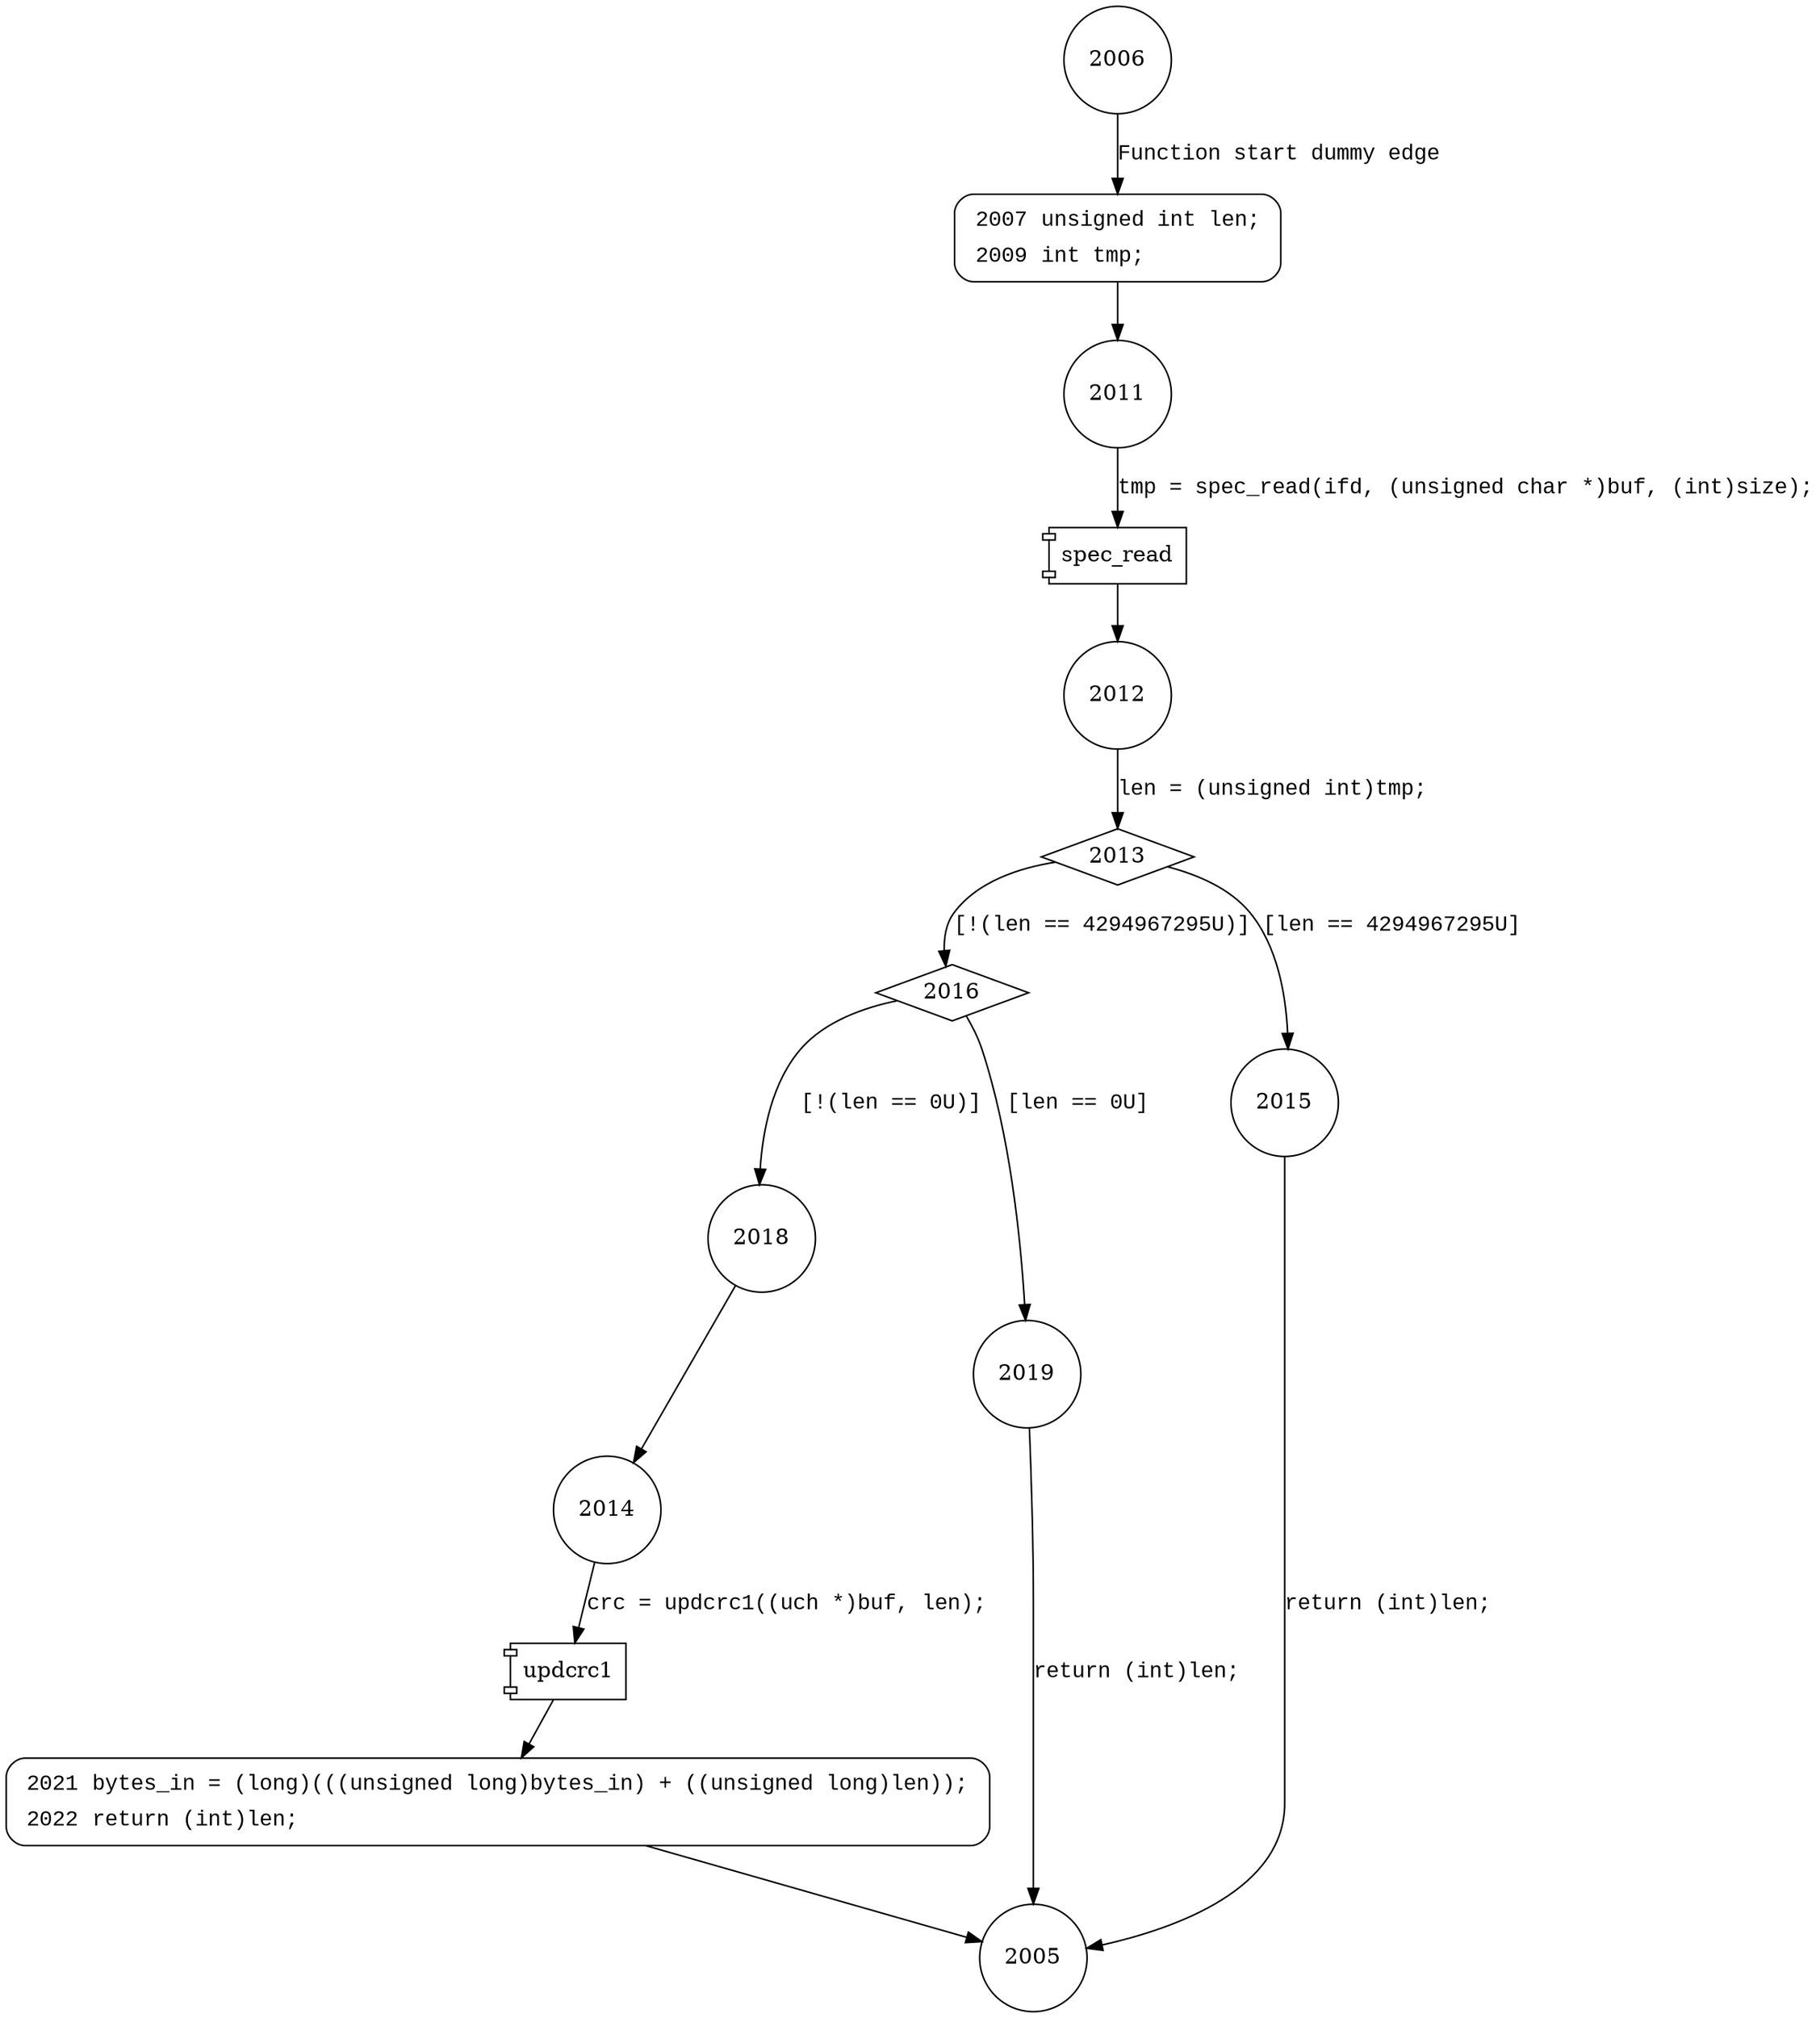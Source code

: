 digraph file_read {
2006 [shape="circle"]
2007 [shape="circle"]
2011 [shape="circle"]
2012 [shape="circle"]
2013 [shape="diamond"]
2016 [shape="diamond"]
2015 [shape="circle"]
2018 [shape="circle"]
2019 [shape="circle"]
2014 [shape="circle"]
2021 [shape="circle"]
2005 [shape="circle"]
2007 [style="filled,bold" penwidth="1" fillcolor="white" fontname="Courier New" shape="Mrecord" label=<<table border="0" cellborder="0" cellpadding="3" bgcolor="white"><tr><td align="right">2007</td><td align="left">unsigned int len;</td></tr><tr><td align="right">2009</td><td align="left">int tmp;</td></tr></table>>]
2007 -> 2011[label=""]
2021 [style="filled,bold" penwidth="1" fillcolor="white" fontname="Courier New" shape="Mrecord" label=<<table border="0" cellborder="0" cellpadding="3" bgcolor="white"><tr><td align="right">2021</td><td align="left">bytes_in = (long)(((unsigned long)bytes_in) + ((unsigned long)len));</td></tr><tr><td align="right">2022</td><td align="left">return (int)len;</td></tr></table>>]
2021 -> 2005[label=""]
2006 -> 2007 [label="Function start dummy edge" fontname="Courier New"]
100320 [shape="component" label="spec_read"]
2011 -> 100320 [label="tmp = spec_read(ifd, (unsigned char *)buf, (int)size);" fontname="Courier New"]
100320 -> 2012 [label="" fontname="Courier New"]
2013 -> 2016 [label="[!(len == 4294967295U)]" fontname="Courier New"]
2013 -> 2015 [label="[len == 4294967295U]" fontname="Courier New"]
2016 -> 2018 [label="[!(len == 0U)]" fontname="Courier New"]
2016 -> 2019 [label="[len == 0U]" fontname="Courier New"]
2018 -> 2014 [label="" fontname="Courier New"]
100321 [shape="component" label="updcrc1"]
2014 -> 100321 [label="crc = updcrc1((uch *)buf, len);" fontname="Courier New"]
100321 -> 2021 [label="" fontname="Courier New"]
2012 -> 2013 [label="len = (unsigned int)tmp;" fontname="Courier New"]
2015 -> 2005 [label="return (int)len;" fontname="Courier New"]
2019 -> 2005 [label="return (int)len;" fontname="Courier New"]
}